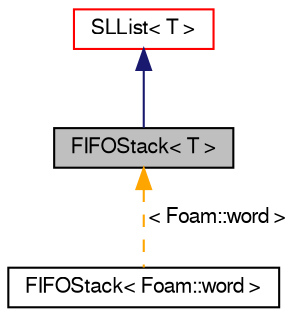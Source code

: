 digraph "FIFOStack&lt; T &gt;"
{
  bgcolor="transparent";
  edge [fontname="FreeSans",fontsize="10",labelfontname="FreeSans",labelfontsize="10"];
  node [fontname="FreeSans",fontsize="10",shape=record];
  Node0 [label="FIFOStack\< T \>",height=0.2,width=0.4,color="black", fillcolor="grey75", style="filled", fontcolor="black"];
  Node1 -> Node0 [dir="back",color="midnightblue",fontsize="10",style="solid",fontname="FreeSans"];
  Node1 [label="SLList\< T \>",height=0.2,width=0.4,color="red",URL="$a25866.html",tooltip="Non-intrusive singly-linked list. "];
  Node0 -> Node6 [dir="back",color="orange",fontsize="10",style="dashed",label=" \< Foam::word \>" ,fontname="FreeSans"];
  Node6 [label="FIFOStack\< Foam::word \>",height=0.2,width=0.4,color="black",URL="$a25850.html"];
}
